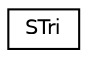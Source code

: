 digraph "Graphical Class Hierarchy"
{
  edge [fontname="Helvetica",fontsize="10",labelfontname="Helvetica",labelfontsize="10"];
  node [fontname="Helvetica",fontsize="10",shape=record];
  rankdir="LR";
  Node1 [label="STri",height=0.2,width=0.4,color="black", fillcolor="white", style="filled",URL="$struct_s_tri.html"];
}
